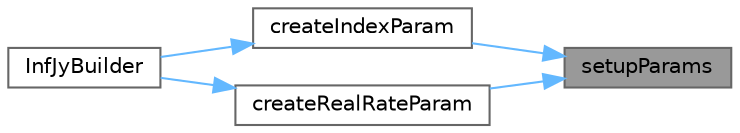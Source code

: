 digraph "setupParams"
{
 // INTERACTIVE_SVG=YES
 // LATEX_PDF_SIZE
  bgcolor="transparent";
  edge [fontname=Helvetica,fontsize=10,labelfontname=Helvetica,labelfontsize=10];
  node [fontname=Helvetica,fontsize=10,shape=box,height=0.2,width=0.4];
  rankdir="RL";
  Node1 [label="setupParams",height=0.2,width=0.4,color="gray40", fillcolor="grey60", style="filled", fontcolor="black",tooltip=" "];
  Node1 -> Node2 [dir="back",color="steelblue1",style="solid"];
  Node2 [label="createIndexParam",height=0.2,width=0.4,color="grey40", fillcolor="white", style="filled",URL="$classore_1_1data_1_1_inf_jy_builder.html#ac1ee56313b677fe9f5a81bd624030030",tooltip="Create the inflation index parameterisation."];
  Node2 -> Node3 [dir="back",color="steelblue1",style="solid"];
  Node3 [label="InfJyBuilder",height=0.2,width=0.4,color="grey40", fillcolor="white", style="filled",URL="$classore_1_1data_1_1_inf_jy_builder.html#aad12b32f1cc6f20235515935c229ce3e",tooltip=" "];
  Node1 -> Node4 [dir="back",color="steelblue1",style="solid"];
  Node4 [label="createRealRateParam",height=0.2,width=0.4,color="grey40", fillcolor="white", style="filled",URL="$classore_1_1data_1_1_inf_jy_builder.html#a8b5569dab308b4dac0cf78307e3189ff",tooltip="Create the real rate parameterisation."];
  Node4 -> Node3 [dir="back",color="steelblue1",style="solid"];
}
